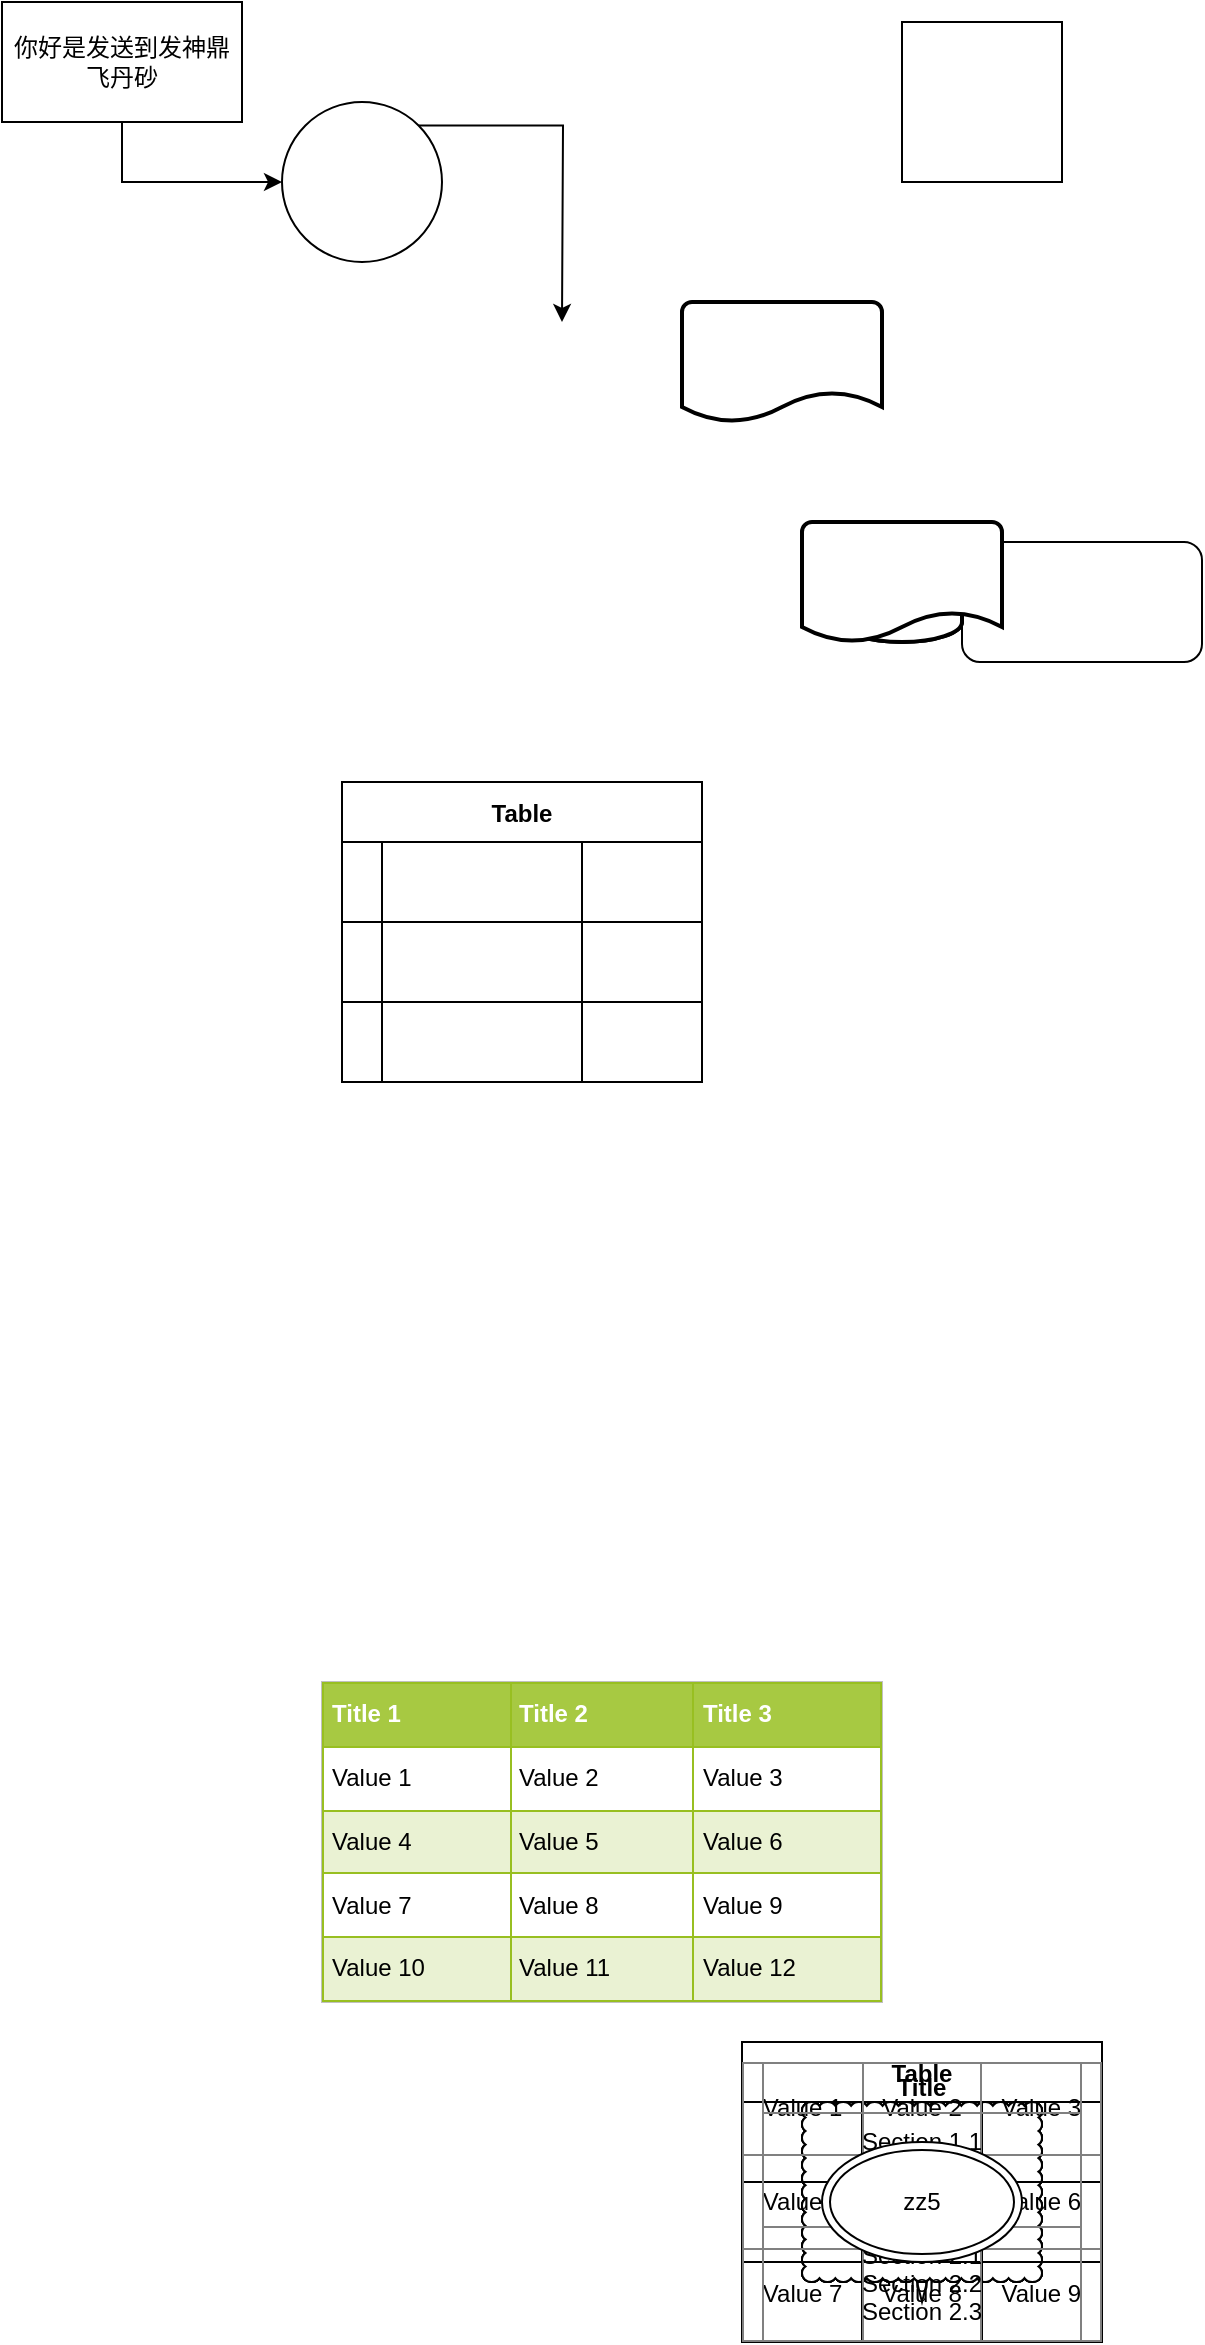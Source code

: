 <mxfile version="14.8.4" type="github"><diagram id="LtPpT3oeRgOkyofBywH0" name="Page-1"><mxGraphModel dx="2123" dy="748" grid="1" gridSize="10" guides="1" tooltips="1" connect="1" arrows="1" fold="1" page="1" pageScale="1" pageWidth="827" pageHeight="1169" math="0" shadow="0"><root><mxCell id="0"/><mxCell id="1" parent="0"/><mxCell id="ZxXVTZsk6ixgDcjt1LSP-22" style="edgeStyle=orthogonalEdgeStyle;rounded=0;orthogonalLoop=1;jettySize=auto;html=1;exitX=0.5;exitY=1;exitDx=0;exitDy=0;" edge="1" parent="1" source="ZxXVTZsk6ixgDcjt1LSP-1" target="ZxXVTZsk6ixgDcjt1LSP-3"><mxGeometry relative="1" as="geometry"/></mxCell><mxCell id="ZxXVTZsk6ixgDcjt1LSP-1" value="你好是发送到发神鼎飞丹砂" style="rounded=0;whiteSpace=wrap;html=1;" vertex="1" parent="1"><mxGeometry x="-130" y="80" width="120" height="60" as="geometry"/></mxCell><mxCell id="ZxXVTZsk6ixgDcjt1LSP-2" value="" style="rounded=1;whiteSpace=wrap;html=1;" vertex="1" parent="1"><mxGeometry x="350" y="350" width="120" height="60" as="geometry"/></mxCell><mxCell id="ZxXVTZsk6ixgDcjt1LSP-23" style="edgeStyle=orthogonalEdgeStyle;rounded=0;orthogonalLoop=1;jettySize=auto;html=1;exitX=1;exitY=0;exitDx=0;exitDy=0;" edge="1" parent="1" source="ZxXVTZsk6ixgDcjt1LSP-3"><mxGeometry relative="1" as="geometry"><mxPoint x="150" y="240" as="targetPoint"/></mxGeometry></mxCell><mxCell id="ZxXVTZsk6ixgDcjt1LSP-3" value="" style="ellipse;whiteSpace=wrap;html=1;aspect=fixed;" vertex="1" parent="1"><mxGeometry x="10" y="130" width="80" height="80" as="geometry"/></mxCell><mxCell id="ZxXVTZsk6ixgDcjt1LSP-4" value="" style="whiteSpace=wrap;html=1;aspect=fixed;" vertex="1" parent="1"><mxGeometry x="320" y="90" width="80" height="80" as="geometry"/></mxCell><mxCell id="ZxXVTZsk6ixgDcjt1LSP-5" value="Table" style="shape=table;startSize=30;container=1;collapsible=0;childLayout=tableLayout;fontStyle=1;align=center;" vertex="1" parent="1"><mxGeometry x="40" y="470" width="180" height="150" as="geometry"/></mxCell><mxCell id="ZxXVTZsk6ixgDcjt1LSP-6" value="" style="shape=partialRectangle;html=1;whiteSpace=wrap;collapsible=0;dropTarget=0;pointerEvents=0;fillColor=none;top=0;left=0;bottom=0;right=0;points=[[0,0.5],[1,0.5]];portConstraint=eastwest;" vertex="1" parent="ZxXVTZsk6ixgDcjt1LSP-5"><mxGeometry y="30" width="180" height="40" as="geometry"/></mxCell><mxCell id="ZxXVTZsk6ixgDcjt1LSP-7" value="" style="shape=partialRectangle;html=1;whiteSpace=wrap;connectable=0;fillColor=none;top=0;left=0;bottom=0;right=0;overflow=hidden;" vertex="1" parent="ZxXVTZsk6ixgDcjt1LSP-6"><mxGeometry width="20" height="40" as="geometry"/></mxCell><mxCell id="ZxXVTZsk6ixgDcjt1LSP-8" value="" style="shape=partialRectangle;html=1;whiteSpace=wrap;connectable=0;fillColor=none;top=0;left=0;bottom=0;right=0;overflow=hidden;" vertex="1" parent="ZxXVTZsk6ixgDcjt1LSP-6"><mxGeometry x="20" width="100" height="40" as="geometry"/></mxCell><mxCell id="ZxXVTZsk6ixgDcjt1LSP-9" value="" style="shape=partialRectangle;html=1;whiteSpace=wrap;connectable=0;fillColor=none;top=0;left=0;bottom=0;right=0;overflow=hidden;" vertex="1" parent="ZxXVTZsk6ixgDcjt1LSP-6"><mxGeometry x="120" width="60" height="40" as="geometry"/></mxCell><mxCell id="ZxXVTZsk6ixgDcjt1LSP-10" value="" style="shape=partialRectangle;html=1;whiteSpace=wrap;collapsible=0;dropTarget=0;pointerEvents=0;fillColor=none;top=0;left=0;bottom=0;right=0;points=[[0,0.5],[1,0.5]];portConstraint=eastwest;" vertex="1" parent="ZxXVTZsk6ixgDcjt1LSP-5"><mxGeometry y="70" width="180" height="40" as="geometry"/></mxCell><mxCell id="ZxXVTZsk6ixgDcjt1LSP-11" value="" style="shape=partialRectangle;html=1;whiteSpace=wrap;connectable=0;fillColor=none;top=0;left=0;bottom=0;right=0;overflow=hidden;" vertex="1" parent="ZxXVTZsk6ixgDcjt1LSP-10"><mxGeometry width="20" height="40" as="geometry"/></mxCell><mxCell id="ZxXVTZsk6ixgDcjt1LSP-12" value="" style="shape=partialRectangle;html=1;whiteSpace=wrap;connectable=0;fillColor=none;top=0;left=0;bottom=0;right=0;overflow=hidden;" vertex="1" parent="ZxXVTZsk6ixgDcjt1LSP-10"><mxGeometry x="20" width="100" height="40" as="geometry"/></mxCell><mxCell id="ZxXVTZsk6ixgDcjt1LSP-13" value="" style="shape=partialRectangle;html=1;whiteSpace=wrap;connectable=0;fillColor=none;top=0;left=0;bottom=0;right=0;overflow=hidden;" vertex="1" parent="ZxXVTZsk6ixgDcjt1LSP-10"><mxGeometry x="120" width="60" height="40" as="geometry"/></mxCell><mxCell id="ZxXVTZsk6ixgDcjt1LSP-14" value="" style="shape=partialRectangle;html=1;whiteSpace=wrap;collapsible=0;dropTarget=0;pointerEvents=0;fillColor=none;top=0;left=0;bottom=0;right=0;points=[[0,0.5],[1,0.5]];portConstraint=eastwest;" vertex="1" parent="ZxXVTZsk6ixgDcjt1LSP-5"><mxGeometry y="110" width="180" height="40" as="geometry"/></mxCell><mxCell id="ZxXVTZsk6ixgDcjt1LSP-15" value="" style="shape=partialRectangle;html=1;whiteSpace=wrap;connectable=0;fillColor=none;top=0;left=0;bottom=0;right=0;overflow=hidden;" vertex="1" parent="ZxXVTZsk6ixgDcjt1LSP-14"><mxGeometry width="20" height="40" as="geometry"/></mxCell><mxCell id="ZxXVTZsk6ixgDcjt1LSP-16" value="" style="shape=partialRectangle;html=1;whiteSpace=wrap;connectable=0;fillColor=none;top=0;left=0;bottom=0;right=0;overflow=hidden;" vertex="1" parent="ZxXVTZsk6ixgDcjt1LSP-14"><mxGeometry x="20" width="100" height="40" as="geometry"/></mxCell><mxCell id="ZxXVTZsk6ixgDcjt1LSP-17" value="" style="shape=partialRectangle;html=1;whiteSpace=wrap;connectable=0;fillColor=none;top=0;left=0;bottom=0;right=0;overflow=hidden;" vertex="1" parent="ZxXVTZsk6ixgDcjt1LSP-14"><mxGeometry x="120" width="60" height="40" as="geometry"/></mxCell><mxCell id="ZxXVTZsk6ixgDcjt1LSP-18" value="" style="strokeWidth=2;html=1;shape=mxgraph.flowchart.database;whiteSpace=wrap;" vertex="1" parent="1"><mxGeometry x="290" y="340" width="60" height="60" as="geometry"/></mxCell><mxCell id="ZxXVTZsk6ixgDcjt1LSP-19" value="" style="strokeWidth=2;html=1;shape=mxgraph.flowchart.database;whiteSpace=wrap;" vertex="1" parent="1"><mxGeometry x="290" y="340" width="60" height="60" as="geometry"/></mxCell><mxCell id="ZxXVTZsk6ixgDcjt1LSP-20" value="" style="strokeWidth=2;html=1;shape=mxgraph.flowchart.document2;whiteSpace=wrap;size=0.25;" vertex="1" parent="1"><mxGeometry x="270" y="340" width="100" height="60" as="geometry"/></mxCell><mxCell id="ZxXVTZsk6ixgDcjt1LSP-21" value="" style="strokeWidth=2;html=1;shape=mxgraph.flowchart.document2;whiteSpace=wrap;size=0.25;" vertex="1" parent="1"><mxGeometry x="210" y="230" width="100" height="60" as="geometry"/></mxCell><mxCell id="ZxXVTZsk6ixgDcjt1LSP-24" value="" style="verticalLabelPosition=bottom;verticalAlign=top;html=1;shape=mxgraph.basic.4_point_star_2;dx=0.8;" vertex="1" parent="1"><mxGeometry x="280" y="1130" width="100" height="100" as="geometry"/></mxCell><mxCell id="ZxXVTZsk6ixgDcjt1LSP-25" value="" style="whiteSpace=wrap;html=1;shape=mxgraph.basic.cloud_rect" vertex="1" parent="1"><mxGeometry x="270" y="1130" width="120" height="90" as="geometry"/></mxCell><mxCell id="ZxXVTZsk6ixgDcjt1LSP-26" value="" style="whiteSpace=wrap;html=1;shape=mxgraph.basic.cloud_rect" vertex="1" parent="1"><mxGeometry x="270" y="1130" width="120" height="90" as="geometry"/></mxCell><mxCell id="ZxXVTZsk6ixgDcjt1LSP-27" value="" style="whiteSpace=wrap;html=1;shape=mxgraph.basic.cloud_rect" vertex="1" parent="1"><mxGeometry x="270" y="1130" width="120" height="90" as="geometry"/></mxCell><mxCell id="ZxXVTZsk6ixgDcjt1LSP-28" value="" style="whiteSpace=wrap;html=1;shape=mxgraph.basic.cloud_rect" vertex="1" parent="1"><mxGeometry x="270" y="1130" width="120" height="90" as="geometry"/></mxCell><mxCell id="ZxXVTZsk6ixgDcjt1LSP-29" value="" style="whiteSpace=wrap;html=1;shape=mxgraph.basic.cloud_rect" vertex="1" parent="1"><mxGeometry x="270" y="1130" width="120" height="90" as="geometry"/></mxCell><mxCell id="ZxXVTZsk6ixgDcjt1LSP-30" value="&lt;table border=&quot;1&quot; width=&quot;100%&quot; height=&quot;100%&quot; cellpadding=&quot;4&quot; style=&quot;width:100%;height:100%;border-collapse:collapse;&quot;&gt;&lt;tr style=&quot;background-color:#A7C942;color:#ffffff;border:1px solid #98bf21;&quot;&gt;&lt;th align=&quot;left&quot;&gt;Title 1&lt;/th&gt;&lt;th align=&quot;left&quot;&gt;Title 2&lt;/th&gt;&lt;th align=&quot;left&quot;&gt;Title 3&lt;/th&gt;&lt;/tr&gt;&lt;tr style=&quot;border:1px solid #98bf21;&quot;&gt;&lt;td&gt;Value 1&lt;/td&gt;&lt;td&gt;Value 2&lt;/td&gt;&lt;td&gt;Value 3&lt;/td&gt;&lt;/tr&gt;&lt;tr style=&quot;background-color:#EAF2D3;border:1px solid #98bf21;&quot;&gt;&lt;td&gt;Value 4&lt;/td&gt;&lt;td&gt;Value 5&lt;/td&gt;&lt;td&gt;Value 6&lt;/td&gt;&lt;/tr&gt;&lt;tr style=&quot;border:1px solid #98bf21;&quot;&gt;&lt;td&gt;Value 7&lt;/td&gt;&lt;td&gt;Value 8&lt;/td&gt;&lt;td&gt;Value 9&lt;/td&gt;&lt;/tr&gt;&lt;tr style=&quot;background-color:#EAF2D3;border:1px solid #98bf21;&quot;&gt;&lt;td&gt;Value 10&lt;/td&gt;&lt;td&gt;Value 11&lt;/td&gt;&lt;td&gt;Value 12&lt;/td&gt;&lt;/tr&gt;&lt;/table&gt;" style="text;html=1;strokeColor=#c0c0c0;fillColor=#ffffff;overflow=fill;rounded=0;" vertex="1" parent="1"><mxGeometry x="30" y="920" width="280" height="160" as="geometry"/></mxCell><mxCell id="ZxXVTZsk6ixgDcjt1LSP-31" value="Table" style="shape=table;startSize=30;container=1;collapsible=0;childLayout=tableLayout;fontStyle=1;align=center;" vertex="1" parent="1"><mxGeometry x="240" y="1100" width="180" height="150" as="geometry"/></mxCell><mxCell id="ZxXVTZsk6ixgDcjt1LSP-32" value="" style="shape=partialRectangle;html=1;whiteSpace=wrap;collapsible=0;dropTarget=0;pointerEvents=0;fillColor=none;top=0;left=0;bottom=0;right=0;points=[[0,0.5],[1,0.5]];portConstraint=eastwest;" vertex="1" parent="ZxXVTZsk6ixgDcjt1LSP-31"><mxGeometry y="30" width="180" height="40" as="geometry"/></mxCell><mxCell id="ZxXVTZsk6ixgDcjt1LSP-33" value="" style="shape=partialRectangle;html=1;whiteSpace=wrap;connectable=0;fillColor=none;top=0;left=0;bottom=0;right=0;overflow=hidden;" vertex="1" parent="ZxXVTZsk6ixgDcjt1LSP-32"><mxGeometry width="60" height="40" as="geometry"/></mxCell><mxCell id="ZxXVTZsk6ixgDcjt1LSP-34" value="" style="shape=partialRectangle;html=1;whiteSpace=wrap;connectable=0;fillColor=none;top=0;left=0;bottom=0;right=0;overflow=hidden;" vertex="1" parent="ZxXVTZsk6ixgDcjt1LSP-32"><mxGeometry x="60" width="60" height="40" as="geometry"/></mxCell><mxCell id="ZxXVTZsk6ixgDcjt1LSP-35" value="" style="shape=partialRectangle;html=1;whiteSpace=wrap;connectable=0;fillColor=none;top=0;left=0;bottom=0;right=0;overflow=hidden;" vertex="1" parent="ZxXVTZsk6ixgDcjt1LSP-32"><mxGeometry x="120" width="60" height="40" as="geometry"/></mxCell><mxCell id="ZxXVTZsk6ixgDcjt1LSP-36" value="" style="shape=partialRectangle;html=1;whiteSpace=wrap;collapsible=0;dropTarget=0;pointerEvents=0;fillColor=none;top=0;left=0;bottom=0;right=0;points=[[0,0.5],[1,0.5]];portConstraint=eastwest;" vertex="1" parent="ZxXVTZsk6ixgDcjt1LSP-31"><mxGeometry y="70" width="180" height="40" as="geometry"/></mxCell><mxCell id="ZxXVTZsk6ixgDcjt1LSP-37" value="" style="shape=partialRectangle;html=1;whiteSpace=wrap;connectable=0;fillColor=none;top=0;left=0;bottom=0;right=0;overflow=hidden;" vertex="1" parent="ZxXVTZsk6ixgDcjt1LSP-36"><mxGeometry width="60" height="40" as="geometry"/></mxCell><mxCell id="ZxXVTZsk6ixgDcjt1LSP-38" value="" style="shape=partialRectangle;html=1;whiteSpace=wrap;connectable=0;fillColor=none;top=0;left=0;bottom=0;right=0;overflow=hidden;" vertex="1" parent="ZxXVTZsk6ixgDcjt1LSP-36"><mxGeometry x="60" width="60" height="40" as="geometry"/></mxCell><mxCell id="ZxXVTZsk6ixgDcjt1LSP-39" value="" style="shape=partialRectangle;html=1;whiteSpace=wrap;connectable=0;fillColor=none;top=0;left=0;bottom=0;right=0;overflow=hidden;" vertex="1" parent="ZxXVTZsk6ixgDcjt1LSP-36"><mxGeometry x="120" width="60" height="40" as="geometry"/></mxCell><mxCell id="ZxXVTZsk6ixgDcjt1LSP-40" value="" style="shape=partialRectangle;html=1;whiteSpace=wrap;collapsible=0;dropTarget=0;pointerEvents=0;fillColor=none;top=0;left=0;bottom=0;right=0;points=[[0,0.5],[1,0.5]];portConstraint=eastwest;" vertex="1" parent="ZxXVTZsk6ixgDcjt1LSP-31"><mxGeometry y="110" width="180" height="40" as="geometry"/></mxCell><mxCell id="ZxXVTZsk6ixgDcjt1LSP-41" value="" style="shape=partialRectangle;html=1;whiteSpace=wrap;connectable=0;fillColor=none;top=0;left=0;bottom=0;right=0;overflow=hidden;" vertex="1" parent="ZxXVTZsk6ixgDcjt1LSP-40"><mxGeometry width="60" height="40" as="geometry"/></mxCell><mxCell id="ZxXVTZsk6ixgDcjt1LSP-42" value="" style="shape=partialRectangle;html=1;whiteSpace=wrap;connectable=0;fillColor=none;top=0;left=0;bottom=0;right=0;overflow=hidden;" vertex="1" parent="ZxXVTZsk6ixgDcjt1LSP-40"><mxGeometry x="60" width="60" height="40" as="geometry"/></mxCell><mxCell id="ZxXVTZsk6ixgDcjt1LSP-43" value="" style="shape=partialRectangle;html=1;whiteSpace=wrap;connectable=0;fillColor=none;top=0;left=0;bottom=0;right=0;overflow=hidden;" vertex="1" parent="ZxXVTZsk6ixgDcjt1LSP-40"><mxGeometry x="120" width="60" height="40" as="geometry"/></mxCell><mxCell id="ZxXVTZsk6ixgDcjt1LSP-44" value="Table" style="shape=table;startSize=30;container=1;collapsible=0;childLayout=tableLayout;fontStyle=1;align=center;" vertex="1" parent="1"><mxGeometry x="240" y="1100" width="180" height="150" as="geometry"/></mxCell><mxCell id="ZxXVTZsk6ixgDcjt1LSP-45" value="" style="shape=partialRectangle;html=1;whiteSpace=wrap;collapsible=0;dropTarget=0;pointerEvents=0;fillColor=none;top=0;left=0;bottom=0;right=0;points=[[0,0.5],[1,0.5]];portConstraint=eastwest;" vertex="1" parent="ZxXVTZsk6ixgDcjt1LSP-44"><mxGeometry y="30" width="180" height="40" as="geometry"/></mxCell><mxCell id="ZxXVTZsk6ixgDcjt1LSP-46" value="" style="shape=partialRectangle;html=1;whiteSpace=wrap;connectable=0;fillColor=none;top=0;left=0;bottom=0;right=0;overflow=hidden;" vertex="1" parent="ZxXVTZsk6ixgDcjt1LSP-45"><mxGeometry width="60" height="40" as="geometry"/></mxCell><mxCell id="ZxXVTZsk6ixgDcjt1LSP-47" value="" style="shape=partialRectangle;html=1;whiteSpace=wrap;connectable=0;fillColor=none;top=0;left=0;bottom=0;right=0;overflow=hidden;" vertex="1" parent="ZxXVTZsk6ixgDcjt1LSP-45"><mxGeometry x="60" width="60" height="40" as="geometry"/></mxCell><mxCell id="ZxXVTZsk6ixgDcjt1LSP-48" value="" style="shape=partialRectangle;html=1;whiteSpace=wrap;connectable=0;fillColor=none;top=0;left=0;bottom=0;right=0;overflow=hidden;" vertex="1" parent="ZxXVTZsk6ixgDcjt1LSP-45"><mxGeometry x="120" width="60" height="40" as="geometry"/></mxCell><mxCell id="ZxXVTZsk6ixgDcjt1LSP-49" value="" style="shape=partialRectangle;html=1;whiteSpace=wrap;collapsible=0;dropTarget=0;pointerEvents=0;fillColor=none;top=0;left=0;bottom=0;right=0;points=[[0,0.5],[1,0.5]];portConstraint=eastwest;" vertex="1" parent="ZxXVTZsk6ixgDcjt1LSP-44"><mxGeometry y="70" width="180" height="40" as="geometry"/></mxCell><mxCell id="ZxXVTZsk6ixgDcjt1LSP-50" value="" style="shape=partialRectangle;html=1;whiteSpace=wrap;connectable=0;fillColor=none;top=0;left=0;bottom=0;right=0;overflow=hidden;" vertex="1" parent="ZxXVTZsk6ixgDcjt1LSP-49"><mxGeometry width="60" height="40" as="geometry"/></mxCell><mxCell id="ZxXVTZsk6ixgDcjt1LSP-51" value="" style="shape=partialRectangle;html=1;whiteSpace=wrap;connectable=0;fillColor=none;top=0;left=0;bottom=0;right=0;overflow=hidden;" vertex="1" parent="ZxXVTZsk6ixgDcjt1LSP-49"><mxGeometry x="60" width="60" height="40" as="geometry"/></mxCell><mxCell id="ZxXVTZsk6ixgDcjt1LSP-52" value="" style="shape=partialRectangle;html=1;whiteSpace=wrap;connectable=0;fillColor=none;top=0;left=0;bottom=0;right=0;overflow=hidden;" vertex="1" parent="ZxXVTZsk6ixgDcjt1LSP-49"><mxGeometry x="120" width="60" height="40" as="geometry"/></mxCell><mxCell id="ZxXVTZsk6ixgDcjt1LSP-53" value="" style="shape=partialRectangle;html=1;whiteSpace=wrap;collapsible=0;dropTarget=0;pointerEvents=0;fillColor=none;top=0;left=0;bottom=0;right=0;points=[[0,0.5],[1,0.5]];portConstraint=eastwest;" vertex="1" parent="ZxXVTZsk6ixgDcjt1LSP-44"><mxGeometry y="110" width="180" height="40" as="geometry"/></mxCell><mxCell id="ZxXVTZsk6ixgDcjt1LSP-54" value="" style="shape=partialRectangle;html=1;whiteSpace=wrap;connectable=0;fillColor=none;top=0;left=0;bottom=0;right=0;overflow=hidden;" vertex="1" parent="ZxXVTZsk6ixgDcjt1LSP-53"><mxGeometry width="60" height="40" as="geometry"/></mxCell><mxCell id="ZxXVTZsk6ixgDcjt1LSP-55" value="" style="shape=partialRectangle;html=1;whiteSpace=wrap;connectable=0;fillColor=none;top=0;left=0;bottom=0;right=0;overflow=hidden;" vertex="1" parent="ZxXVTZsk6ixgDcjt1LSP-53"><mxGeometry x="60" width="60" height="40" as="geometry"/></mxCell><mxCell id="ZxXVTZsk6ixgDcjt1LSP-56" value="" style="shape=partialRectangle;html=1;whiteSpace=wrap;connectable=0;fillColor=none;top=0;left=0;bottom=0;right=0;overflow=hidden;" vertex="1" parent="ZxXVTZsk6ixgDcjt1LSP-53"><mxGeometry x="120" width="60" height="40" as="geometry"/></mxCell><mxCell id="ZxXVTZsk6ixgDcjt1LSP-57" value="&lt;table border=&quot;1&quot; width=&quot;100%&quot; height=&quot;100%&quot; style=&quot;width:100%;height:100%;border-collapse:collapse;&quot;&gt;&lt;tr&gt;&lt;td align=&quot;center&quot;&gt;Value 1&lt;/td&gt;&lt;td align=&quot;center&quot;&gt;Value 2&lt;/td&gt;&lt;td align=&quot;center&quot;&gt;Value 3&lt;/td&gt;&lt;/tr&gt;&lt;tr&gt;&lt;td align=&quot;center&quot;&gt;Value 4&lt;/td&gt;&lt;td align=&quot;center&quot;&gt;Value 5&lt;/td&gt;&lt;td align=&quot;center&quot;&gt;Value 6&lt;/td&gt;&lt;/tr&gt;&lt;tr&gt;&lt;td align=&quot;center&quot;&gt;Value 7&lt;/td&gt;&lt;td align=&quot;center&quot;&gt;Value 8&lt;/td&gt;&lt;td align=&quot;center&quot;&gt;Value 9&lt;/td&gt;&lt;/tr&gt;&lt;/table&gt;" style="text;html=1;strokeColor=none;fillColor=none;overflow=fill;" vertex="1" parent="1"><mxGeometry x="240" y="1110" width="180" height="140" as="geometry"/></mxCell><mxCell id="ZxXVTZsk6ixgDcjt1LSP-58" value="&lt;table border=&quot;1&quot; width=&quot;100%&quot; height=&quot;100%&quot; cellpadding=&quot;4&quot; style=&quot;width:100%;height:100%;border-collapse:collapse;&quot;&gt;&lt;tr&gt;&lt;th align=&quot;center&quot;&gt;&lt;b&gt;Title&lt;/b&gt;&lt;/th&gt;&lt;/tr&gt;&lt;tr&gt;&lt;td align=&quot;center&quot;&gt;Section 1.1&#10;Section 1.2&#10;Section 1.3&lt;/td&gt;&lt;/tr&gt;&lt;tr&gt;&lt;td align=&quot;center&quot;&gt;Section 2.1&#10;Section 2.2&#10;Section 2.3&lt;/td&gt;&lt;/tr&gt;&lt;/table&gt;" style="text;html=1;strokeColor=none;fillColor=none;overflow=fill;" vertex="1" parent="1"><mxGeometry x="250" y="1110" width="160" height="140" as="geometry"/></mxCell><UserObject label="Link" link="https://www.draw.io" id="ZxXVTZsk6ixgDcjt1LSP-59"><mxCell style="text;html=1;strokeColor=none;fillColor=none;whiteSpace=wrap;align=center;verticalAlign=middle;fontColor=#0000EE;fontStyle=4;" vertex="1" parent="1"><mxGeometry x="300" y="1160" width="60" height="40" as="geometry"/></mxCell></UserObject><mxCell id="ZxXVTZsk6ixgDcjt1LSP-60" value="zz5" style="ellipse;shape=doubleEllipse;whiteSpace=wrap;html=1;" vertex="1" parent="1"><mxGeometry x="280" y="1150" width="100" height="60" as="geometry"/></mxCell></root></mxGraphModel></diagram></mxfile>